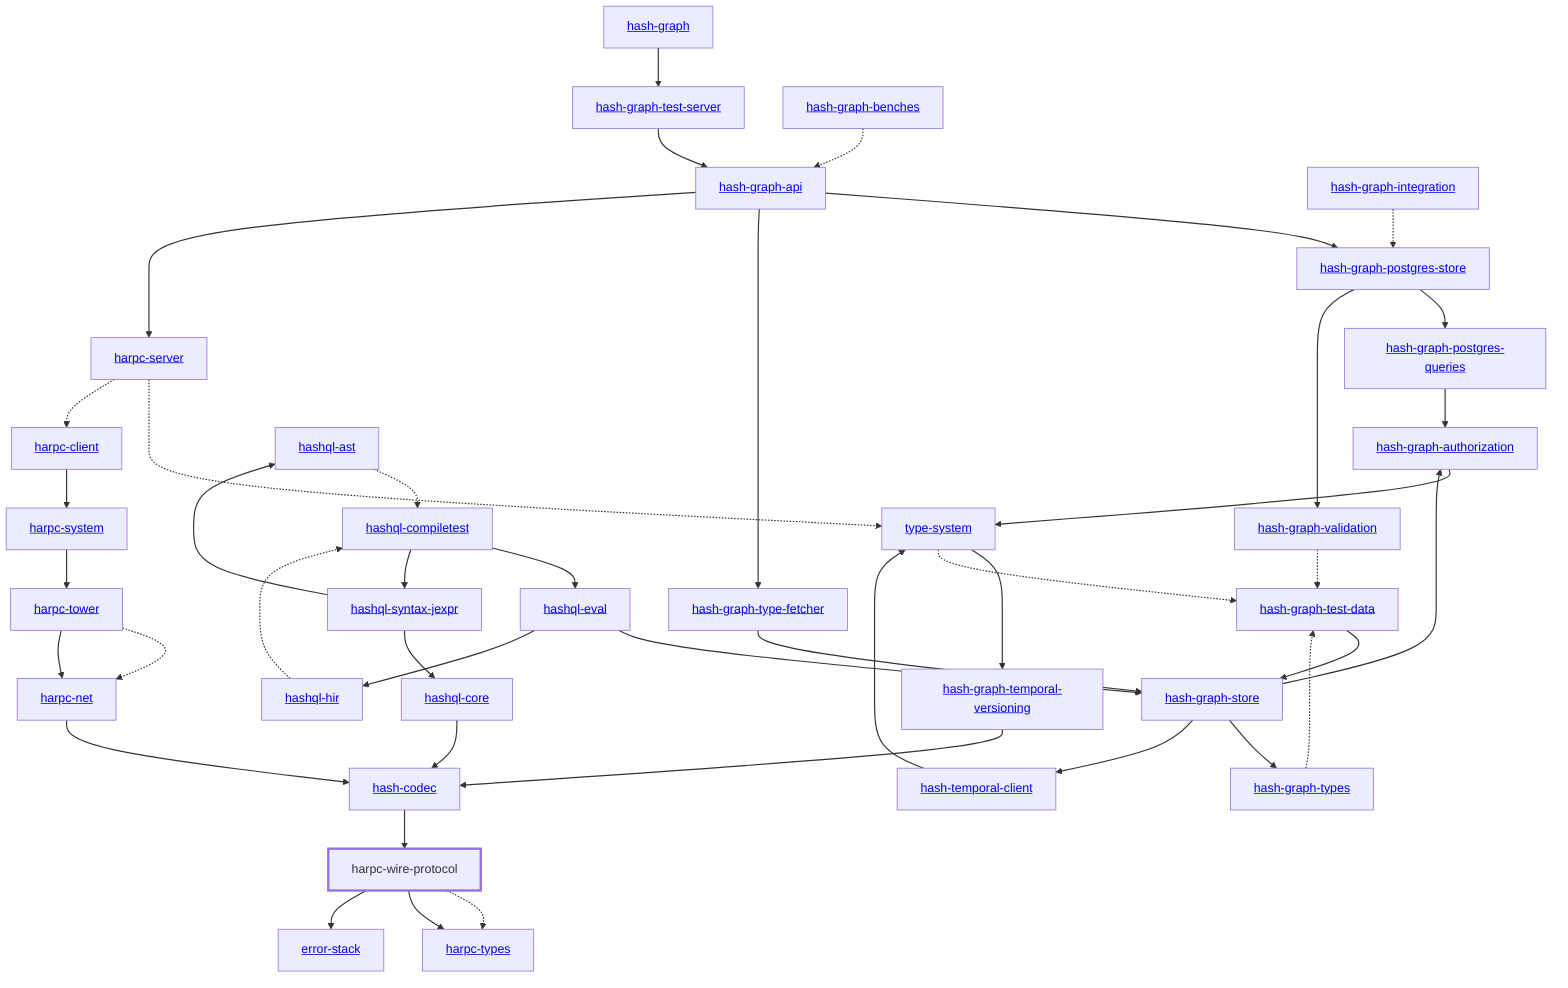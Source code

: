 graph TD
    linkStyle default stroke-width:1.5px
    classDef default stroke-width:1px
    classDef root stroke-width:3px
    classDef dev stroke-width:1px
    classDef build stroke-width:1px
    %% Legend
    %% --> : Normal dependency
    %% -.-> : Dev dependency
    %% ---> : Build dependency
    0[<a href="../hash_graph">hash-graph</a>]
    1[<a href="../type_system">type-system</a>]
    2[<a href="../hash_codec">hash-codec</a>]
    3[<a href="../hash_graph_api">hash-graph-api</a>]
    4[<a href="../hash_graph_authorization">hash-graph-authorization</a>]
    5[<a href="../hash_graph_postgres_queries">hash-graph-postgres-queries</a>]
    6[<a href="../hash_graph_postgres_store">hash-graph-postgres-store</a>]
    7[<a href="../hash_graph_store">hash-graph-store</a>]
    8[<a href="../hash_graph_temporal_versioning">hash-graph-temporal-versioning</a>]
    9[<a href="../hash_graph_test_server">hash-graph-test-server</a>]
    10[<a href="../hash_graph_type_fetcher">hash-graph-type-fetcher</a>]
    11[<a href="../hash_graph_types">hash-graph-types</a>]
    12[<a href="../hash_graph_validation">hash-graph-validation</a>]
    13[<a href="../harpc_client">harpc-client</a>]
    14[<a href="../harpc_net">harpc-net</a>]
    15[<a href="../harpc_server">harpc-server</a>]
    16[<a href="../harpc_system">harpc-system</a>]
    17[<a href="../harpc_tower">harpc-tower</a>]
    18[<a href="../harpc_types">harpc-types</a>]
    19[harpc-wire-protocol]
    class 19 root
    20[<a href="../hashql_ast">hashql-ast</a>]
    21[<a href="../hashql_compiletest">hashql-compiletest</a>]
    22[<a href="../hashql_core">hashql-core</a>]
    23[<a href="../hashql_eval">hashql-eval</a>]
    24[<a href="../hashql_hir">hashql-hir</a>]
    25[<a href="../hashql_syntax_jexpr">hashql-syntax-jexpr</a>]
    26[<a href="../hash_temporal_client">hash-temporal-client</a>]
    27[<a href="../error_stack">error-stack</a>]
    28[<a href="../hash_graph_benches">hash-graph-benches</a>]
    29[<a href="../hash_graph_integration">hash-graph-integration</a>]
    30[<a href="../hash_graph_test_data">hash-graph-test-data</a>]
    0 --> 9
    1 --> 8
    1 -.-> 30
    2 --> 19
    3 --> 6
    3 --> 10
    3 --> 15
    4 --> 1
    5 --> 4
    6 --> 5
    6 --> 12
    7 --> 4
    7 --> 11
    7 --> 26
    8 --> 2
    9 --> 3
    10 --> 7
    11 -.-> 30
    12 -.-> 30
    13 --> 16
    14 --> 2
    15 -.-> 1
    15 -.-> 13
    16 --> 17
    17 -.-> 14
    17 --> 14
    19 -.-> 18
    19 --> 18
    19 --> 27
    20 -.-> 21
    21 --> 23
    21 --> 25
    22 --> 2
    23 --> 7
    23 --> 24
    24 -.-> 21
    25 --> 20
    25 --> 22
    26 --> 1
    28 -.-> 3
    29 -.-> 6
    30 --> 7
